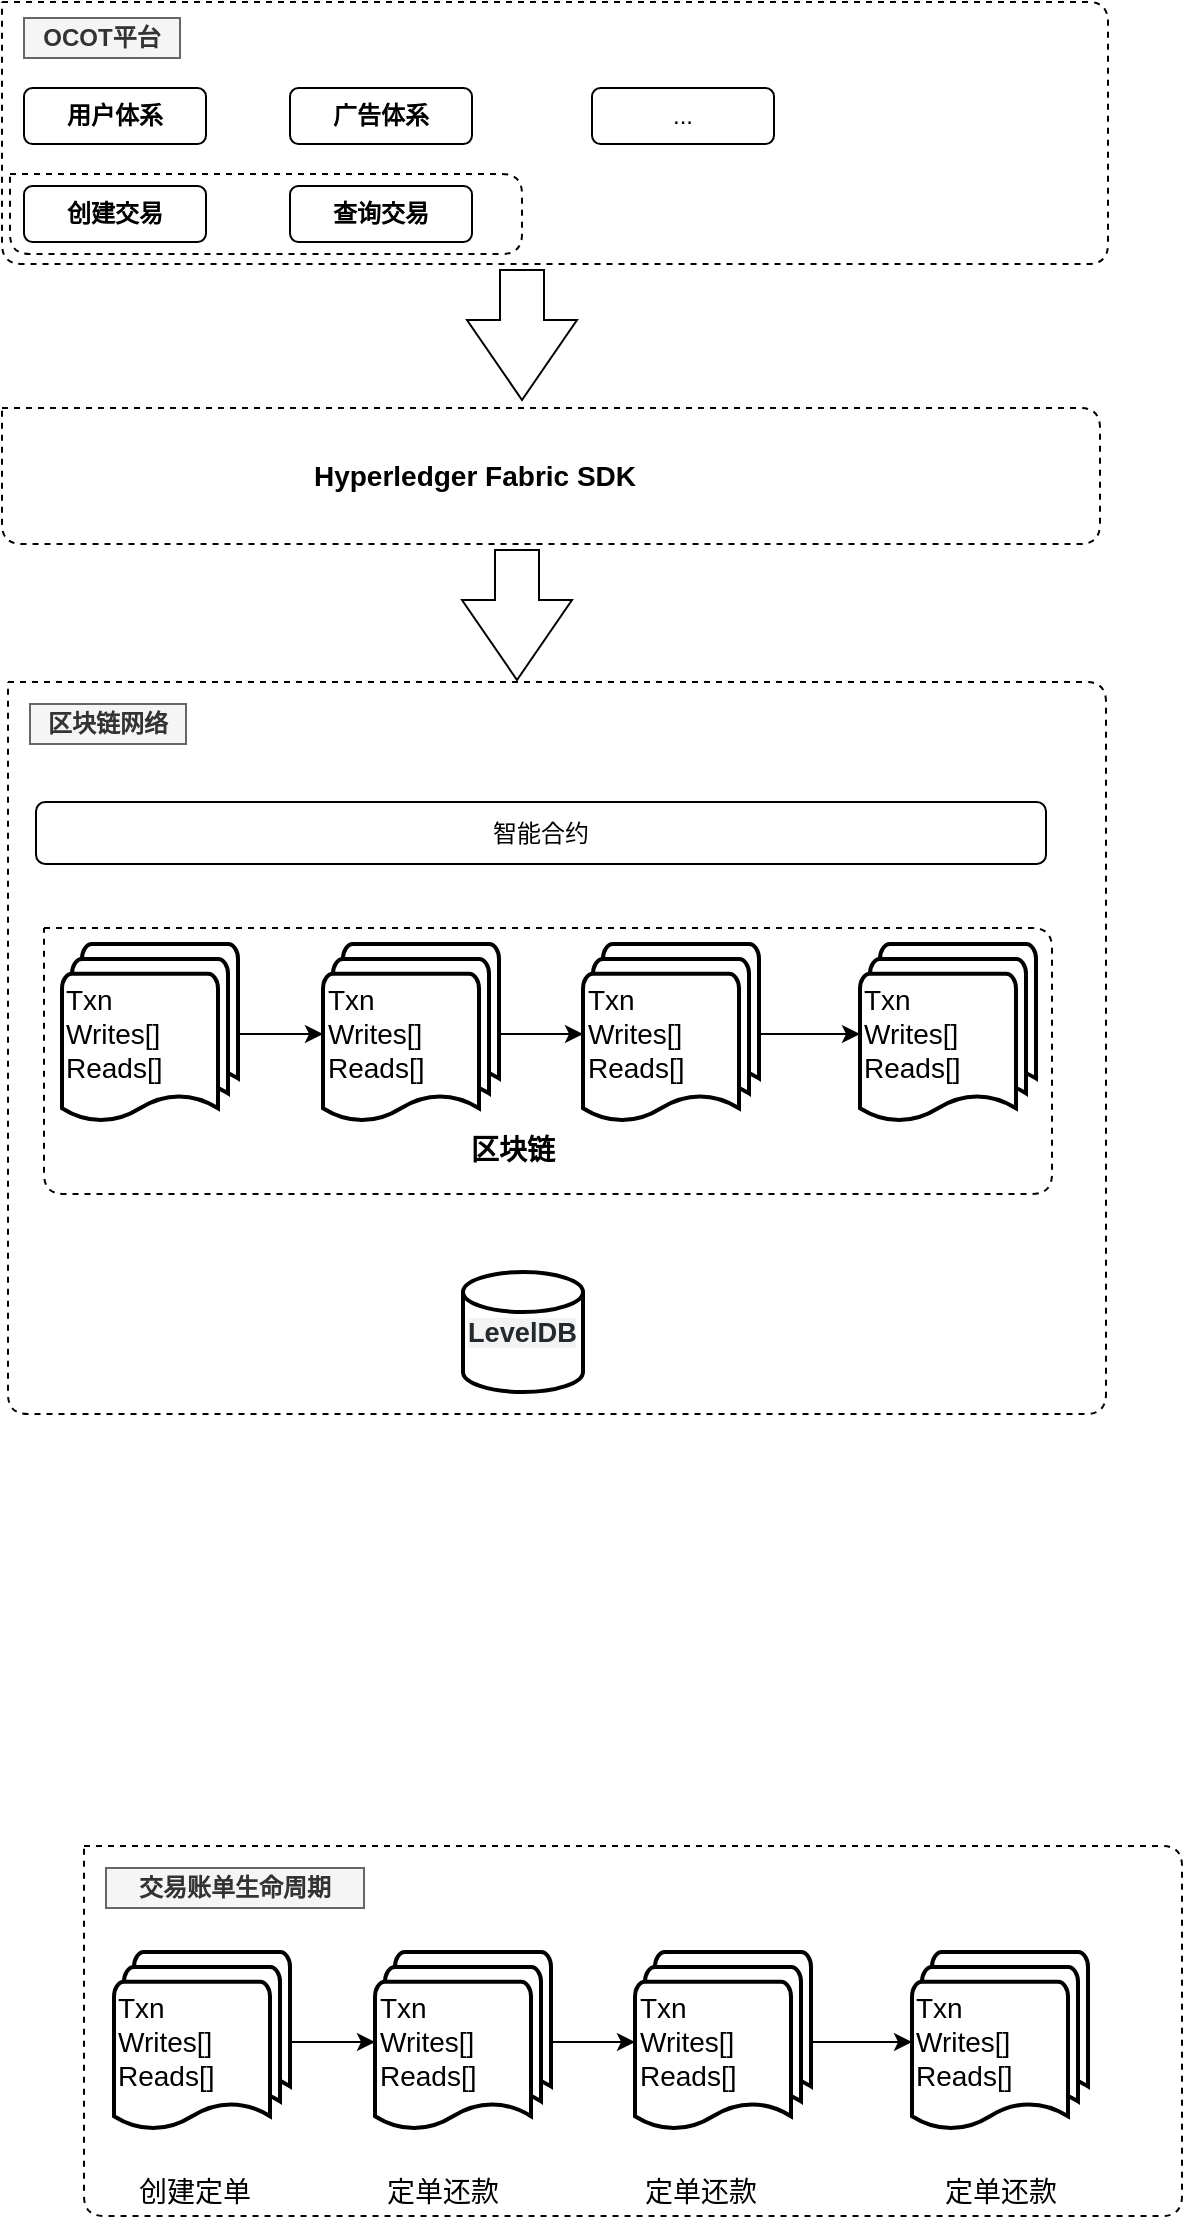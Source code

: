 <mxfile version="11.3.0" type="github" pages="1"><diagram id="ybbbF9Ips_LNxDzgqKM6" name="第 1 页"><mxGraphModel dx="1822" dy="794" grid="0" gridSize="10" guides="1" tooltips="1" connect="1" arrows="1" fold="1" page="0" pageScale="1" pageWidth="827" pageHeight="1169" math="0" shadow="0"><root><mxCell id="0"/><mxCell id="1" parent="0"/><mxCell id="frH8ttqrZoPlYyRedVNz-21" value="" style="html=1;shadow=0;dashed=0;align=center;verticalAlign=middle;shape=mxgraph.arrows2.arrow;dy=0.6;dx=40;direction=south;notch=0;" vertex="1" parent="1"><mxGeometry x="135.5" y="228" width="55" height="65" as="geometry"/></mxCell><mxCell id="frH8ttqrZoPlYyRedVNz-24" value="" style="group" vertex="1" connectable="0" parent="1"><mxGeometry x="-97" y="94" width="553" height="131" as="geometry"/></mxCell><mxCell id="frH8ttqrZoPlYyRedVNz-1" value="" style="endArrow=none;dashed=1;html=1;" edge="1" parent="frH8ttqrZoPlYyRedVNz-24"><mxGeometry width="50" height="50" relative="1" as="geometry"><mxPoint as="sourcePoint"/><mxPoint as="targetPoint"/><Array as="points"><mxPoint x="553"/><mxPoint x="553" y="131"/><mxPoint y="131"/></Array></mxGeometry></mxCell><mxCell id="frH8ttqrZoPlYyRedVNz-2" value="OCOT平台" style="text;html=1;strokeColor=#666666;fillColor=#f5f5f5;align=center;verticalAlign=middle;whiteSpace=wrap;rounded=0;fontStyle=1;fontColor=#333333;" vertex="1" parent="frH8ttqrZoPlYyRedVNz-24"><mxGeometry x="11" y="8" width="78" height="20" as="geometry"/></mxCell><mxCell id="frH8ttqrZoPlYyRedVNz-3" value="用户体系" style="rounded=1;whiteSpace=wrap;html=1;fontStyle=1" vertex="1" parent="frH8ttqrZoPlYyRedVNz-24"><mxGeometry x="11" y="43" width="91" height="28" as="geometry"/></mxCell><mxCell id="frH8ttqrZoPlYyRedVNz-4" value="&lt;b&gt;广告体系&lt;/b&gt;" style="rounded=1;whiteSpace=wrap;html=1;" vertex="1" parent="frH8ttqrZoPlYyRedVNz-24"><mxGeometry x="144" y="43" width="91" height="28" as="geometry"/></mxCell><mxCell id="frH8ttqrZoPlYyRedVNz-5" value="..." style="rounded=1;whiteSpace=wrap;html=1;" vertex="1" parent="frH8ttqrZoPlYyRedVNz-24"><mxGeometry x="295" y="43" width="91" height="28" as="geometry"/></mxCell><mxCell id="frH8ttqrZoPlYyRedVNz-6" value="创建交易" style="rounded=1;whiteSpace=wrap;html=1;fontStyle=1" vertex="1" parent="frH8ttqrZoPlYyRedVNz-24"><mxGeometry x="11" y="92" width="91" height="28" as="geometry"/></mxCell><mxCell id="frH8ttqrZoPlYyRedVNz-7" value="查询交易" style="rounded=1;whiteSpace=wrap;html=1;fontStyle=1" vertex="1" parent="frH8ttqrZoPlYyRedVNz-24"><mxGeometry x="144" y="92" width="91" height="28" as="geometry"/></mxCell><mxCell id="frH8ttqrZoPlYyRedVNz-9" value="" style="group" vertex="1" connectable="0" parent="frH8ttqrZoPlYyRedVNz-24"><mxGeometry x="4" y="86" width="256" height="40" as="geometry"/></mxCell><mxCell id="frH8ttqrZoPlYyRedVNz-10" value="" style="endArrow=none;dashed=1;html=1;" edge="1" parent="frH8ttqrZoPlYyRedVNz-9"><mxGeometry width="50" height="50" relative="1" as="geometry"><mxPoint as="sourcePoint"/><mxPoint as="targetPoint"/><Array as="points"><mxPoint x="256"/><mxPoint x="256" y="40"/><mxPoint y="40"/></Array></mxGeometry></mxCell><mxCell id="frH8ttqrZoPlYyRedVNz-26" value="" style="group" vertex="1" connectable="0" parent="1"><mxGeometry x="-97" y="297" width="549" height="68" as="geometry"/></mxCell><mxCell id="frH8ttqrZoPlYyRedVNz-20" value="" style="endArrow=none;dashed=1;html=1;" edge="1" parent="frH8ttqrZoPlYyRedVNz-26"><mxGeometry width="50" height="50" relative="1" as="geometry"><mxPoint as="sourcePoint"/><mxPoint as="targetPoint"/><Array as="points"><mxPoint x="549"/><mxPoint x="549" y="68"/><mxPoint y="68"/></Array></mxGeometry></mxCell><mxCell id="frH8ttqrZoPlYyRedVNz-25" value="Hyperledger Fabric SDK" style="text;html=1;strokeColor=none;fillColor=none;align=center;verticalAlign=middle;whiteSpace=wrap;rounded=0;fontStyle=1;fontSize=14;" vertex="1" parent="frH8ttqrZoPlYyRedVNz-26"><mxGeometry x="144" y="24" width="185" height="20" as="geometry"/></mxCell><mxCell id="frH8ttqrZoPlYyRedVNz-43" value="" style="html=1;shadow=0;dashed=0;align=center;verticalAlign=middle;shape=mxgraph.arrows2.arrow;dy=0.6;dx=40;direction=south;notch=0;" vertex="1" parent="1"><mxGeometry x="133" y="368" width="55" height="65" as="geometry"/></mxCell><mxCell id="frH8ttqrZoPlYyRedVNz-44" value="" style="group" vertex="1" connectable="0" parent="1"><mxGeometry x="-94" y="434" width="549" height="366" as="geometry"/></mxCell><mxCell id="frH8ttqrZoPlYyRedVNz-27" value="" style="group" vertex="1" connectable="0" parent="frH8ttqrZoPlYyRedVNz-44"><mxGeometry width="549" height="366" as="geometry"/></mxCell><mxCell id="frH8ttqrZoPlYyRedVNz-28" value="" style="endArrow=none;dashed=1;html=1;" edge="1" parent="frH8ttqrZoPlYyRedVNz-27"><mxGeometry width="50" height="50" relative="1" as="geometry"><mxPoint as="sourcePoint"/><mxPoint as="targetPoint"/><Array as="points"><mxPoint x="549"/><mxPoint x="549" y="366"/><mxPoint y="366"/></Array></mxGeometry></mxCell><mxCell id="frH8ttqrZoPlYyRedVNz-30" value="区块链网络" style="text;html=1;strokeColor=#666666;fillColor=#f5f5f5;align=center;verticalAlign=middle;whiteSpace=wrap;rounded=0;fontStyle=1;fontColor=#333333;" vertex="1" parent="frH8ttqrZoPlYyRedVNz-27"><mxGeometry x="11" y="11" width="78" height="20" as="geometry"/></mxCell><mxCell id="frH8ttqrZoPlYyRedVNz-31" value="智能合约" style="rounded=1;whiteSpace=wrap;html=1;" vertex="1" parent="frH8ttqrZoPlYyRedVNz-27"><mxGeometry x="14" y="60" width="505" height="31" as="geometry"/></mxCell><mxCell id="frH8ttqrZoPlYyRedVNz-32" value="" style="endArrow=none;dashed=1;html=1;fontSize=14;" edge="1" parent="frH8ttqrZoPlYyRedVNz-27"><mxGeometry width="50" height="50" relative="1" as="geometry"><mxPoint x="18" y="123" as="sourcePoint"/><mxPoint x="18" y="123" as="targetPoint"/><Array as="points"><mxPoint x="522" y="123"/><mxPoint x="522" y="256"/><mxPoint x="18" y="256"/></Array></mxGeometry></mxCell><mxCell id="frH8ttqrZoPlYyRedVNz-38" style="edgeStyle=orthogonalEdgeStyle;rounded=0;orthogonalLoop=1;jettySize=auto;html=1;exitX=1;exitY=0.5;exitDx=0;exitDy=0;exitPerimeter=0;entryX=0;entryY=0.5;entryDx=0;entryDy=0;entryPerimeter=0;fontSize=14;" edge="1" parent="frH8ttqrZoPlYyRedVNz-27" source="frH8ttqrZoPlYyRedVNz-33" target="frH8ttqrZoPlYyRedVNz-35"><mxGeometry relative="1" as="geometry"/></mxCell><mxCell id="frH8ttqrZoPlYyRedVNz-33" value="Txn&lt;br&gt;Writes[]&lt;br&gt;Reads[]" style="strokeWidth=2;html=1;shape=mxgraph.flowchart.multi-document;whiteSpace=wrap;fontSize=14;align=left;" vertex="1" parent="frH8ttqrZoPlYyRedVNz-27"><mxGeometry x="27" y="131" width="88" height="90" as="geometry"/></mxCell><mxCell id="frH8ttqrZoPlYyRedVNz-39" style="edgeStyle=orthogonalEdgeStyle;rounded=0;orthogonalLoop=1;jettySize=auto;html=1;exitX=1;exitY=0.5;exitDx=0;exitDy=0;exitPerimeter=0;fontSize=14;" edge="1" parent="frH8ttqrZoPlYyRedVNz-27" source="frH8ttqrZoPlYyRedVNz-35" target="frH8ttqrZoPlYyRedVNz-36"><mxGeometry relative="1" as="geometry"/></mxCell><mxCell id="frH8ttqrZoPlYyRedVNz-35" value="Txn&lt;br&gt;Writes[]&lt;br&gt;Reads[]" style="strokeWidth=2;html=1;shape=mxgraph.flowchart.multi-document;whiteSpace=wrap;fontSize=14;align=left;" vertex="1" parent="frH8ttqrZoPlYyRedVNz-27"><mxGeometry x="157.5" y="131" width="88" height="90" as="geometry"/></mxCell><mxCell id="frH8ttqrZoPlYyRedVNz-40" style="edgeStyle=orthogonalEdgeStyle;rounded=0;orthogonalLoop=1;jettySize=auto;html=1;exitX=1;exitY=0.5;exitDx=0;exitDy=0;exitPerimeter=0;entryX=0;entryY=0.5;entryDx=0;entryDy=0;entryPerimeter=0;fontSize=14;" edge="1" parent="frH8ttqrZoPlYyRedVNz-27" source="frH8ttqrZoPlYyRedVNz-36" target="frH8ttqrZoPlYyRedVNz-37"><mxGeometry relative="1" as="geometry"/></mxCell><mxCell id="frH8ttqrZoPlYyRedVNz-36" value="Txn&lt;br&gt;Writes[]&lt;br&gt;Reads[]" style="strokeWidth=2;html=1;shape=mxgraph.flowchart.multi-document;whiteSpace=wrap;fontSize=14;align=left;" vertex="1" parent="frH8ttqrZoPlYyRedVNz-27"><mxGeometry x="287.5" y="131" width="88" height="90" as="geometry"/></mxCell><mxCell id="frH8ttqrZoPlYyRedVNz-37" value="Txn&lt;br&gt;Writes[]&lt;br&gt;Reads[]" style="strokeWidth=2;html=1;shape=mxgraph.flowchart.multi-document;whiteSpace=wrap;fontSize=14;align=left;" vertex="1" parent="frH8ttqrZoPlYyRedVNz-27"><mxGeometry x="426" y="131" width="88" height="90" as="geometry"/></mxCell><mxCell id="frH8ttqrZoPlYyRedVNz-41" value="&lt;span style=&quot;color: rgb(36 , 41 , 46) ; font-family: , &amp;#34;consolas&amp;#34; , &amp;#34;liberation mono&amp;#34; , &amp;#34;menlo&amp;#34; , monospace ; font-size: 13.6px ; white-space: normal ; background-color: rgba(27 , 31 , 35 , 0.05)&quot;&gt;&lt;b&gt;LevelDB&lt;/b&gt;&lt;/span&gt;" style="strokeWidth=2;html=1;shape=mxgraph.flowchart.database;whiteSpace=wrap;fontSize=14;align=left;" vertex="1" parent="frH8ttqrZoPlYyRedVNz-27"><mxGeometry x="227.5" y="295" width="60" height="60" as="geometry"/></mxCell><mxCell id="frH8ttqrZoPlYyRedVNz-42" value="区块链" style="text;strokeColor=none;fillColor=none;html=1;fontSize=14;fontStyle=1;verticalAlign=middle;align=center;" vertex="1" parent="frH8ttqrZoPlYyRedVNz-27"><mxGeometry x="202" y="214" width="100" height="40" as="geometry"/></mxCell><mxCell id="frH8ttqrZoPlYyRedVNz-47" value="" style="endArrow=none;dashed=1;html=1;" edge="1" parent="1"><mxGeometry width="50" height="50" relative="1" as="geometry"><mxPoint x="-56" y="1016" as="sourcePoint"/><mxPoint x="-56" y="1016" as="targetPoint"/><Array as="points"><mxPoint x="493" y="1016"/><mxPoint x="493" y="1201"/><mxPoint x="-56" y="1201"/></Array></mxGeometry></mxCell><mxCell id="frH8ttqrZoPlYyRedVNz-48" value="交易账单生命周期" style="text;html=1;strokeColor=#666666;fillColor=#f5f5f5;align=center;verticalAlign=middle;whiteSpace=wrap;rounded=0;fontStyle=1;fontColor=#333333;" vertex="1" parent="1"><mxGeometry x="-45" y="1027" width="129" height="20" as="geometry"/></mxCell><mxCell id="frH8ttqrZoPlYyRedVNz-51" style="edgeStyle=orthogonalEdgeStyle;rounded=0;orthogonalLoop=1;jettySize=auto;html=1;exitX=1;exitY=0.5;exitDx=0;exitDy=0;exitPerimeter=0;entryX=0;entryY=0.5;entryDx=0;entryDy=0;entryPerimeter=0;fontSize=14;" edge="1" parent="1" source="frH8ttqrZoPlYyRedVNz-52" target="frH8ttqrZoPlYyRedVNz-54"><mxGeometry relative="1" as="geometry"/></mxCell><mxCell id="frH8ttqrZoPlYyRedVNz-52" value="Txn&lt;br&gt;Writes[]&lt;br&gt;Reads[]" style="strokeWidth=2;html=1;shape=mxgraph.flowchart.multi-document;whiteSpace=wrap;fontSize=14;align=left;" vertex="1" parent="1"><mxGeometry x="-41" y="1069" width="88" height="90" as="geometry"/></mxCell><mxCell id="frH8ttqrZoPlYyRedVNz-53" style="edgeStyle=orthogonalEdgeStyle;rounded=0;orthogonalLoop=1;jettySize=auto;html=1;exitX=1;exitY=0.5;exitDx=0;exitDy=0;exitPerimeter=0;fontSize=14;" edge="1" parent="1" source="frH8ttqrZoPlYyRedVNz-54" target="frH8ttqrZoPlYyRedVNz-56"><mxGeometry relative="1" as="geometry"/></mxCell><mxCell id="frH8ttqrZoPlYyRedVNz-54" value="Txn&lt;br&gt;Writes[]&lt;br&gt;Reads[]" style="strokeWidth=2;html=1;shape=mxgraph.flowchart.multi-document;whiteSpace=wrap;fontSize=14;align=left;" vertex="1" parent="1"><mxGeometry x="89.5" y="1069" width="88" height="90" as="geometry"/></mxCell><mxCell id="frH8ttqrZoPlYyRedVNz-55" style="edgeStyle=orthogonalEdgeStyle;rounded=0;orthogonalLoop=1;jettySize=auto;html=1;exitX=1;exitY=0.5;exitDx=0;exitDy=0;exitPerimeter=0;entryX=0;entryY=0.5;entryDx=0;entryDy=0;entryPerimeter=0;fontSize=14;" edge="1" parent="1" source="frH8ttqrZoPlYyRedVNz-56" target="frH8ttqrZoPlYyRedVNz-57"><mxGeometry relative="1" as="geometry"/></mxCell><mxCell id="frH8ttqrZoPlYyRedVNz-56" value="Txn&lt;br&gt;Writes[]&lt;br&gt;Reads[]" style="strokeWidth=2;html=1;shape=mxgraph.flowchart.multi-document;whiteSpace=wrap;fontSize=14;align=left;" vertex="1" parent="1"><mxGeometry x="219.5" y="1069" width="88" height="90" as="geometry"/></mxCell><mxCell id="frH8ttqrZoPlYyRedVNz-57" value="Txn&lt;br&gt;Writes[]&lt;br&gt;Reads[]" style="strokeWidth=2;html=1;shape=mxgraph.flowchart.multi-document;whiteSpace=wrap;fontSize=14;align=left;" vertex="1" parent="1"><mxGeometry x="358" y="1069" width="88" height="90" as="geometry"/></mxCell><mxCell id="frH8ttqrZoPlYyRedVNz-61" value="创建定单" style="text;html=1;strokeColor=none;fillColor=none;align=center;verticalAlign=middle;whiteSpace=wrap;rounded=0;fontSize=14;" vertex="1" parent="1"><mxGeometry x="-34" y="1179" width="67" height="20" as="geometry"/></mxCell><mxCell id="frH8ttqrZoPlYyRedVNz-62" value="定单还款" style="text;html=1;strokeColor=none;fillColor=none;align=center;verticalAlign=middle;whiteSpace=wrap;rounded=0;fontSize=14;" vertex="1" parent="1"><mxGeometry x="89.5" y="1179" width="67" height="20" as="geometry"/></mxCell><mxCell id="frH8ttqrZoPlYyRedVNz-63" value="定单还款" style="text;html=1;strokeColor=none;fillColor=none;align=center;verticalAlign=middle;whiteSpace=wrap;rounded=0;fontSize=14;" vertex="1" parent="1"><mxGeometry x="218.5" y="1179" width="67" height="20" as="geometry"/></mxCell><mxCell id="frH8ttqrZoPlYyRedVNz-64" value="定单还款" style="text;html=1;strokeColor=none;fillColor=none;align=center;verticalAlign=middle;whiteSpace=wrap;rounded=0;fontSize=14;" vertex="1" parent="1"><mxGeometry x="368.5" y="1179" width="67" height="20" as="geometry"/></mxCell></root></mxGraphModel></diagram></mxfile>